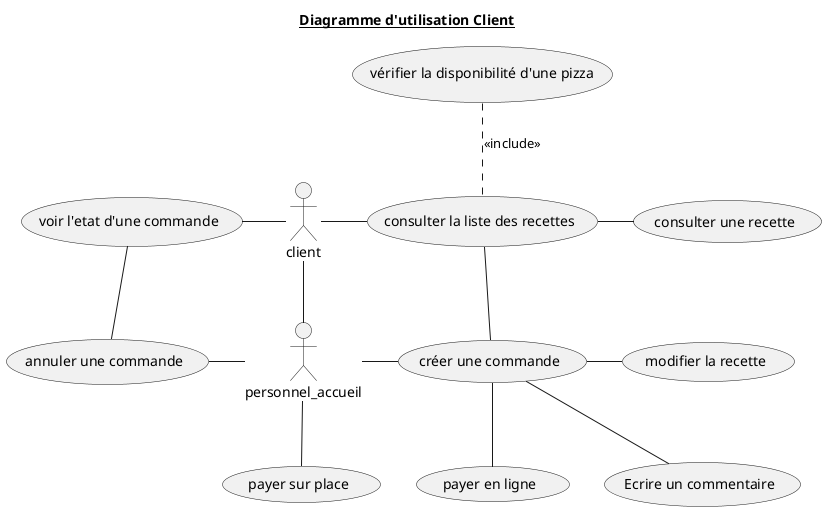 @startuml 2_Client_UseCaseDiagram

title <u>Diagramme d'utilisation Client</u>
actor client as CUSTOMER
actor personnel_accueil as ACCUEIL

'COMMANDES
    (créer une commande) AS CREATE_CMD
    (modifier la recette) AS CUSTO_CMD
    (Ecrire un commentaire) AS COMMENT_CMD
    (voir l'etat d'une commande) AS SHOW_STATE_CMD
    (payer en ligne) AS PAY_ONLINE_CMD
    (payer sur place) AS PAY_STORE_CMD
    (annuler une commande) AS CANCEL_CMD

' RECETTE
    (consulter la liste des recettes) AS LIST_RECIPE
    (consulter une recette) AS SHOW_RECIPE
    (vérifier la disponibilité d'une pizza) AS AVAIL_RECIPE

' INGREDIENTS

CUSTOMER -r- LIST_RECIPE
CUSTOMER -l- SHOW_STATE_CMD
CUSTOMER -d- ACCUEIL
CREATE_CMD -- PAY_ONLINE_CMD
ACCUEIL -- PAY_STORE_CMD

LIST_RECIPE .u. AVAIL_RECIPE : <<include>>
LIST_RECIPE -- CREATE_CMD
LIST_RECIPE -r- SHOW_RECIPE

SHOW_STATE_CMD -- CANCEL_CMD

ACCUEIL - CREATE_CMD
CREATE_CMD - CUSTO_CMD
CREATE_CMD -- COMMENT_CMD
CANCEL_CMD - ACCUEIL

@enduml